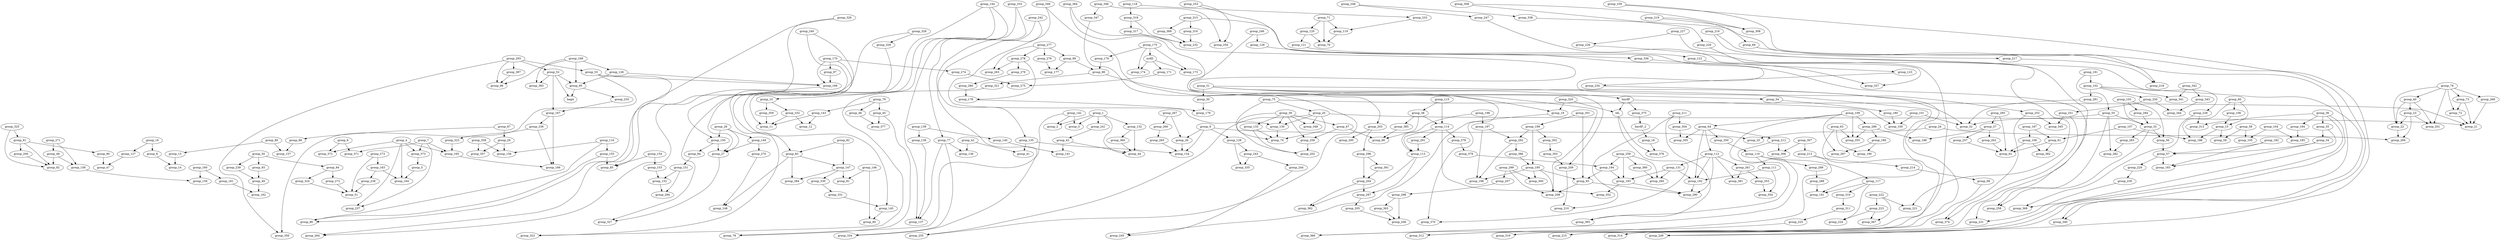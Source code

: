digraph g
{

  /* list of nodes */
  "I4L";
  "bnrdF";
  "bnrdF_2";
  "group_1";
  "group_10";
  "group_100";
  "group_101";
  "group_102";
  "group_103";
  "group_104";
  "group_105";
  "group_106";
  "group_107";
  "group_108";
  "group_109";
  "group_11";
  "group_110";
  "group_111";
  "group_112";
  "group_113";
  "group_114";
  "group_115";
  "group_116";
  "group_117";
  "group_118";
  "group_119";
  "group_12";
  "group_120";
  "group_121";
  "group_122";
  "group_123";
  "group_126";
  "group_127";
  "group_128";
  "group_129";
  "group_13";
  "group_130";
  "group_131";
  "group_132";
  "group_133";
  "group_134";
  "group_135";
  "group_136";
  "group_137";
  "group_138";
  "group_139";
  "group_14";
  "group_140";
  "group_141";
  "group_142";
  "group_143";
  "group_144";
  "group_145";
  "group_146";
  "group_147";
  "group_148";
  "group_149";
  "group_15";
  "group_150";
  "group_151";
  "group_152";
  "group_153";
  "group_154";
  "group_155";
  "group_156";
  "group_157";
  "group_158";
  "group_159";
  "group_16";
  "group_160";
  "group_161";
  "group_162";
  "group_163";
  "group_164";
  "group_165";
  "group_166";
  "group_167";
  "group_168";
  "group_169";
  "group_170";
  "group_171";
  "group_173";
  "group_174";
  "group_175";
  "group_176";
  "group_177";
  "group_178";
  "group_179";
  "group_18";
  "group_180";
  "group_181";
  "group_182";
  "group_183";
  "group_184";
  "group_185";
  "group_186";
  "group_187";
  "group_188";
  "group_189";
  "group_19";
  "group_190";
  "group_191";
  "group_192";
  "group_193";
  "group_194";
  "group_195";
  "group_196";
  "group_197";
  "group_198";
  "group_199";
  "group_2";
  "group_20";
  "group_200";
  "group_201";
  "group_202";
  "group_203";
  "group_204";
  "group_205";
  "group_206";
  "group_207";
  "group_208";
  "group_209";
  "group_21";
  "group_210";
  "group_211";
  "group_212";
  "group_213";
  "group_214";
  "group_215";
  "group_216";
  "group_217";
  "group_218";
  "group_219";
  "group_22";
  "group_220";
  "group_221";
  "group_222";
  "group_223";
  "group_224";
  "group_225";
  "group_226";
  "group_227";
  "group_228";
  "group_229";
  "group_23";
  "group_230";
  "group_231";
  "group_232";
  "group_233";
  "group_234";
  "group_235";
  "group_236";
  "group_237";
  "group_238";
  "group_239";
  "group_24";
  "group_240";
  "group_241";
  "group_242";
  "group_243";
  "group_244";
  "group_245";
  "group_246";
  "group_247";
  "group_248";
  "group_249";
  "group_25";
  "group_250";
  "group_251";
  "group_252";
  "group_253";
  "group_254";
  "group_255";
  "group_256";
  "group_257";
  "group_258";
  "group_259";
  "group_26";
  "group_260";
  "group_261";
  "group_262";
  "group_263";
  "group_264";
  "group_265";
  "group_266";
  "group_267";
  "group_268";
  "group_269";
  "group_27";
  "group_270";
  "group_271";
  "group_272";
  "group_273";
  "group_274";
  "group_275";
  "group_276";
  "group_277";
  "group_278";
  "group_279";
  "group_28";
  "group_280";
  "group_281";
  "group_282";
  "group_283";
  "group_284";
  "group_285";
  "group_286";
  "group_287";
  "group_288";
  "group_289";
  "group_29";
  "group_290";
  "group_291";
  "group_292";
  "group_293";
  "group_294";
  "group_295";
  "group_296";
  "group_297";
  "group_298";
  "group_299";
  "group_3";
  "group_30";
  "group_300";
  "group_301";
  "group_302";
  "group_303";
  "group_304";
  "group_305";
  "group_306";
  "group_307";
  "group_308";
  "group_309";
  "group_31";
  "group_310";
  "group_311";
  "group_312";
  "group_313";
  "group_314";
  "group_315";
  "group_316";
  "group_317";
  "group_318";
  "group_319";
  "group_32";
  "group_320";
  "group_321";
  "group_322";
  "group_323";
  "group_324";
  "group_325";
  "group_326";
  "group_327";
  "group_328";
  "group_329";
  "group_33";
  "group_330";
  "group_331";
  "group_332";
  "group_333";
  "group_334";
  "group_335";
  "group_336";
  "group_337";
  "group_338";
  "group_339";
  "group_34";
  "group_340";
  "group_341";
  "group_342";
  "group_343";
  "group_344";
  "group_345";
  "group_346";
  "group_347";
  "group_348";
  "group_349";
  "group_35";
  "group_350";
  "group_352";
  "group_353";
  "group_354";
  "group_355";
  "group_356";
  "group_357";
  "group_358";
  "group_359";
  "group_36";
  "group_360";
  "group_361";
  "group_362";
  "group_363";
  "group_364";
  "group_365";
  "group_366";
  "group_367";
  "group_368";
  "group_369";
  "group_37";
  "group_370";
  "group_371";
  "group_372";
  "group_373";
  "group_374";
  "group_375";
  "group_376";
  "group_377";
  "group_378";
  "group_379";
  "group_38";
  "group_380";
  "group_381";
  "group_382";
  "group_383";
  "group_384";
  "group_385";
  "group_386";
  "group_387";
  "group_39";
  "group_4";
  "group_40";
  "group_41";
  "group_42";
  "group_43";
  "group_44";
  "group_45";
  "group_46";
  "group_47";
  "group_48";
  "group_49";
  "group_5";
  "group_50";
  "group_51";
  "group_52";
  "group_53";
  "group_54";
  "group_55";
  "group_56";
  "group_57";
  "group_58";
  "group_59";
  "group_6";
  "group_60";
  "group_61";
  "group_62";
  "group_63";
  "group_64";
  "group_65";
  "group_66";
  "group_67";
  "group_68";
  "group_69";
  "group_7";
  "group_70";
  "group_71";
  "group_72";
  "group_73";
  "group_74";
  "group_75";
  "group_76";
  "group_77";
  "group_78";
  "group_79";
  "group_8";
  "group_80";
  "group_81";
  "group_82";
  "group_83";
  "group_84";
  "group_85";
  "group_86";
  "group_87";
  "group_88";
  "group_89";
  "group_9";
  "group_90";
  "group_91";
  "group_92";
  "group_93";
  "group_94";
  "group_95";
  "group_96";
  "group_97";
  "group_98";
  "group_99";
  "hegA";
  "nrdD";

  /* list of edges */
  "I4L" -> "group_370" [weight = "0.666666666666667"];
  "I4L" -> "group_376" [weight = "1"];
  "bnrdF" -> "I4L" [weight = "1"];
  "bnrdF_2" -> "group_18" [weight = "1"];
  "bnrdF" -> "group_100" [weight = "1"];
  "bnrdF" -> "group_375" [weight = "1"];
  "group_101" -> "group_100" [weight = "3"];
  "group_101" -> "group_32" [weight = "0.272727272727273"];
  "group_102" -> "group_250" [weight = "0.666666666666667"];
  "group_102" -> "group_281" [weight = "3"];
  "group_102" -> "group_340" [weight = "0.5"];
  "group_102" -> "group_341" [weight = "2"];
  "group_103" -> "group_284" [weight = "3"];
  "group_103" -> "group_33" [weight = "2"];
  "group_103" -> "group_56" [weight = "0.6"];
  "group_104" -> "group_105" [weight = "3"];
  "group_104" -> "group_185" [weight = "0.375"];
  "group_106" -> "group_15" [weight = "3"];
  "group_107" -> "group_186" [weight = "3"];
  "group_107" -> "group_61" [weight = "0.375"];
  "group_108" -> "group_382" [weight = "2"];
  "group_108" -> "group_62" [weight = "0.461538461538462"];
  "group_109" -> "group_286" [weight = "3"];
  "group_109" -> "group_287" [weight = "3"];
  "group_109" -> "group_355" [weight = "2"];
  "group_109" -> "group_365" [weight = "0.666666666666667"];
  "group_109" -> "group_64" [weight = "0.666666666666667"];
  "group_10" -> "group_332" [weight = "0.5"];
  "group_10" -> "group_359" [weight = "2"];
  "group_110" -> "group_111" [weight = "0.75"];
  "group_110" -> "group_117" [weight = "0.428571428571429"];
  "group_110" -> "group_289" [weight = "3"];
  "group_111" -> "group_192" [weight = "3"];
  "group_111" -> "group_354" [weight = "1"];
  "group_112" -> "group_131" [weight = "1"];
  "group_112" -> "group_192" [weight = "3"];
  "group_112" -> "group_261" [weight = "2"];
  "group_112" -> "group_290" [weight = "3"];
  "group_112" -> "group_381" [weight = "2"];
  "group_113" -> "group_297" [weight = "0.666666666666667"];
  "group_113" -> "group_362" [weight = "0.666666666666667"];
  "group_114" -> "group_113" [weight = "0.75"];
  "group_114" -> "group_291" [weight = "3"];
  "group_114" -> "group_352" [weight = "2"];
  "group_114" -> "group_378" [weight = "2"];
  "group_115" -> "group_114" [weight = "3"];
  "group_115" -> "group_38" [weight = "0.666666666666667"];
  "group_116" -> "group_155" [weight = "1.2"];
  "group_116" -> "group_156" [weight = "0.214285714285714"];
  "group_116" -> "group_86" [weight = "0.260869565217391"];
  "group_117" -> "group_191" [weight = "0.428571428571429"];
  "group_117" -> "group_224" [weight = "0.5"];
  "group_117" -> "group_310" [weight = "0.5"];
  "group_118" -> "group_233" [weight = "0.5"];
  "group_118" -> "group_318" [weight = "0.5"];
  "group_119" -> "group_70" [weight = "0.666666666666667"];
  "group_120" -> "group_121" [weight = "0.5"];
  "group_120" -> "group_70" [weight = "1"];
  "group_121" -> "group_122" [weight = "0.5"];
  "group_122" -> "group_123" [weight = "0.5"];
  "group_123" -> "group_234" [weight = "0.5"];
  "group_126" -> "group_169" [weight = "0.5"];
  "group_126" -> "group_95" [weight = "0.428571428571429"];
  "group_127" -> "group_47" [weight = "0.214285714285714"];
  "group_128" -> "group_243" [weight = "0.666666666666667"];
  "group_128" -> "group_335" [weight = "2"];
  "group_129" -> "group_336" [weight = "0.5"];
  "group_130" -> "group_74" [weight = "2"];
  "group_131" -> "group_192" [weight = "3"];
  "group_131" -> "group_193" [weight = "3"];
  "group_131" -> "group_260" [weight = "1"];
  "group_132" -> "group_360" [weight = "1"];
  "group_132" -> "group_44" [weight = "3"];
  "group_133" -> "group_202" [weight = "0.75"];
  "group_133" -> "group_74" [weight = "0.6"];
  "group_135" -> "group_134" [weight = "0.214285714285714"];
  "group_135" -> "group_41" [weight = "3"];
  "group_138" -> "group_137" [weight = "0.214285714285714"];
  "group_139" -> "group_138" [weight = "3"];
  "group_139" -> "group_140" [weight = "0.214285714285714"];
  "group_13" -> "group_14" [weight = "3"];
  "group_140" -> "group_141" [weight = "3"];
  "group_142" -> "group_2" [weight = "1"];
  "group_142" -> "group_3" [weight = "3"];
  "group_142" -> "group_78" [weight = "0.214285714285714"];
  "group_143" -> "group_11" [weight = "0.272727272727273"];
  "group_143" -> "group_12" [weight = "1"];
  "group_144" -> "group_10" [weight = "0.4"];
  "group_144" -> "group_11" [weight = "0.461538461538462"];
  "group_144" -> "group_145" [weight = "0.214285714285714"];
  "group_145" -> "group_80" [weight = "0.375"];
  "group_146" -> "group_80" [weight = "3"];
  "group_146" -> "group_81" [weight = "0.375"];
  "group_147" -> "group_330" [weight = "0.5"];
  "group_147" -> "group_384" [weight = "2"];
  "group_147" -> "group_81" [weight = "3"];
  "group_149" -> "group_27" [weight = "0.545454545454546"];
  "group_149" -> "group_270" [weight = "3"];
  "group_150" -> "group_27" [weight = "3"];
  "group_150" -> "group_84" [weight = "0.214285714285714"];
  "group_151" -> "group_152" [weight = "0.230769230769231"];
  "group_151" -> "group_294" [weight = "3"];
  "group_152" -> "group_294" [weight = "3"];
  "group_153" -> "group_152" [weight = "3"];
  "group_154" -> "group_153" [weight = "3"];
  "group_154" -> "group_85" [weight = "3"];
  "group_155" -> "group_85" [weight = "3"];
  "group_155" -> "group_86" [weight = "0.545454545454546"];
  "group_158" -> "group_159" [weight = "0.214285714285714"];
  "group_15" -> "group_186" [weight = "2"];
  "group_15" -> "group_59" [weight = "3"];
  "group_160" -> "group_159" [weight = "3"];
  "group_160" -> "group_161" [weight = "0.214285714285714"];
  "group_161" -> "group_162" [weight = "0.214285714285714"];
  "group_163" -> "group_164" [weight = "3"];
  "group_163" -> "group_238" [weight = "0.5"];
  "group_165" -> "group_166" [weight = "0.375"];
  "group_167" -> "group_166" [weight = "3"];
  "group_167" -> "group_236" [weight = "0.4"];
  "group_168" -> "group_126" [weight = "3"];
  "group_168" -> "group_383" [weight = "2"];
  "group_168" -> "group_95" [weight = "3"];
  "group_168" -> "group_96" [weight = "0.428571428571429"];
  "group_169" -> "group_264" [weight = "0.666666666666667"];
  "group_16" -> "group_127" [weight = "0.214285714285714"];
  "group_16" -> "group_8" [weight = "3"];
  "group_170" -> "group_169" [weight = "0.5"];
  "group_170" -> "group_274" [weight = "0.375"];
  "group_170" -> "group_322" [weight = "0.5"];
  "group_170" -> "group_97" [weight = "3"];
  "group_171" -> "group_275" [weight = "3"];
  "group_175" -> "group_173" [weight = "2"];
  "group_175" -> "group_174" [weight = "3"];
  "group_175" -> "group_176" [weight = "0.375"];
  "group_175" -> "nrdD" [weight = "3"];
  "group_176" -> "group_98" [weight = "3"];
  "group_178" -> "group_179" [weight = "0.375"];
  "group_180" -> "group_100" [weight = "3"];
  "group_181" -> "group_102" [weight = "3"];
  "group_181" -> "group_55" [weight = "0.6"];
  "group_182" -> "group_183" [weight = "0.6"];
  "group_182" -> "group_57" [weight = "3"];
  "group_184" -> "group_185" [weight = "3"];
  "group_187" -> "group_108" [weight = "0.6"];
  "group_187" -> "group_61" [weight = "3"];
  "group_189" -> "group_190" [weight = "0.6"];
  "group_189" -> "group_287" [weight = "3"];
  "group_18" -> "group_376" [weight = "1"];
  "group_192" -> "group_290" [weight = "1"];
  "group_193" -> "group_290" [weight = "1"];
  "group_193" -> "group_352" [weight = "2"];
  "group_194" -> "group_193" [weight = "3"];
  "group_194" -> "group_65" [weight = "0.75"];
  "group_195" -> "group_196" [weight = "3"];
  "group_195" -> "group_208" [weight = "2"];
  "group_195" -> "group_300" [weight = "2"];
  "group_195" -> "group_65" [weight = "3"];
  "group_197" -> "group_196" [weight = "3"];
  "group_197" -> "group_292" [weight = "0.6"];
  "group_198" -> "group_113" [weight = "0.6"];
  "group_198" -> "group_197" [weight = "3"];
  "group_199" -> "group_195" [weight = "3"];
  "group_199" -> "group_292" [weight = "3"];
  "group_199" -> "group_302" [weight = "2"];
  "group_19" -> "group_370" [weight = "0.666666666666667"];
  "group_1" -> "group_132" [weight = "0.75"];
  "group_1" -> "group_2" [weight = "1"];
  "group_1" -> "group_241" [weight = "0.5"];
  "group_1" -> "group_3" [weight = "0.272727272727273"];
  "group_1" -> "group_44" [weight = "0.75"];
  "group_200" -> "group_92" [weight = "0.545454545454546"];
  "group_203" -> "group_295" [weight = "2"];
  "group_203" -> "group_296" [weight = "0.5"];
  "group_204" -> "group_297" [weight = "2"];
  "group_204" -> "group_362" [weight = "0.666666666666667"];
  "group_205" -> "group_206" [weight = "0.5"];
  "group_207" -> "group_298" [weight = "0.5"];
  "group_209" -> "group_210" [weight = "0.5"];
  "group_20" -> "group_130" [weight = "0.666666666666667"];
  "group_20" -> "group_21" [weight = "2"];
  "group_20" -> "group_255" [weight = "0.5"];
  "group_20" -> "group_348" [weight = "2"];
  "group_20" -> "group_74" [weight = "3"];
  "group_211" -> "group_210" [weight = "0.5"];
  "group_211" -> "group_304" [weight = "2"];
  "group_211" -> "group_365" [weight = "0.666666666666667"];
  "group_212" -> "group_306" [weight = "2"];
  "group_212" -> "group_366" [weight = "0.666666666666667"];
  "group_213" -> "group_214" [weight = "0.5"];
  "group_213" -> "group_366" [weight = "0.666666666666667"];
  "group_214" -> "group_68" [weight = "0.5"];
  "group_216" -> "group_215" [weight = "0.5"];
  "group_216" -> "group_217" [weight = "0.5"];
  "group_217" -> "group_218" [weight = "0.5"];
  "group_219" -> "group_308" [weight = "0.5"];
  "group_219" -> "group_69" [weight = "0.5"];
  "group_220" -> "group_221" [weight = "0.5"];
  "group_222" -> "group_221" [weight = "0.5"];
  "group_222" -> "group_223" [weight = "2"];
  "group_222" -> "group_367" [weight = "0.666666666666667"];
  "group_223" -> "group_224" [weight = "0.5"];
  "group_223" -> "group_367" [weight = "0.666666666666667"];
  "group_225" -> "group_312" [weight = "0.5"];
  "group_226" -> "group_312" [weight = "0.5"];
  "group_227" -> "group_226" [weight = "0.5"];
  "group_227" -> "group_228" [weight = "0.5"];
  "group_228" -> "group_313" [weight = "2"];
  "group_228" -> "group_368" [weight = "0.666666666666667"];
  "group_229" -> "group_230" [weight = "0.5"];
  "group_22" -> "group_269" [weight = "2"];
  "group_230" -> "group_231" [weight = "0.5"];
  "group_233" -> "group_119" [weight = "0.5"];
  "group_234" -> "group_319" [weight = "0.5"];
  "group_235" -> "group_167" [weight = "0.5"];
  "group_236" -> "group_166" [weight = "2"];
  "group_236" -> "group_323" [weight = "0.5"];
  "group_238" -> "group_51" [weight = "0.5"];
  "group_239" -> "group_49" [weight = "0.5"];
  "group_23" -> "group_201" [weight = "3"];
  "group_23" -> "group_22" [weight = "2"];
  "group_23" -> "group_269" [weight = "0.461538461538462"];
  "group_240" -> "group_150" [weight = "0.5"];
  "group_240" -> "group_27" [weight = "0.5"];
  "group_241" -> "group_43" [weight = "0.5"];
  "group_242" -> "group_135" [weight = "0.5"];
  "group_242" -> "group_334" [weight = "0.5"];
  "group_243" -> "group_244" [weight = "0.5"];
  "group_243" -> "group_335" [weight = "2"];
  "group_244" -> "group_245" [weight = "0.5"];
  "group_246" -> "group_129" [weight = "0.5"];
  "group_246" -> "group_245" [weight = "0.5"];
  "group_247" -> "group_337" [weight = "0.5"];
  "group_248" -> "group_247" [weight = "0.5"];
  "group_248" -> "group_338" [weight = "0.5"];
  "group_24" -> "group_25" [weight = "0.375"];
  "group_24" -> "group_269" [weight = "3"];
  "group_250" -> "group_251" [weight = "0.5"];
  "group_250" -> "group_344" [weight = "2"];
  "group_251" -> "group_345" [weight = "2"];
  "group_251" -> "group_374" [weight = "0.666666666666667"];
  "group_252" -> "group_345" [weight = "2"];
  "group_252" -> "group_374" [weight = "0.666666666666667"];
  "group_253" -> "group_252" [weight = "0.5"];
  "group_253" -> "group_254" [weight = "0.5"];
  "group_256" -> "group_202" [weight = "3"];
  "group_257" -> "group_62" [weight = "0.75"];
  "group_259" -> "group_193" [weight = "2"];
  "group_259" -> "group_194" [weight = "2"];
  "group_259" -> "group_260" [weight = "2"];
  "group_259" -> "group_380" [weight = "2"];
  "group_261" -> "group_353" [weight = "1"];
  "group_261" -> "group_381" [weight = "2"];
  "group_262" -> "group_62" [weight = "1"];
  "group_265" -> "group_134" [weight = "1"];
  "group_266" -> "group_265" [weight = "1"];
  "group_267" -> "group_26" [weight = "1"];
  "group_267" -> "group_266" [weight = "1"];
  "group_268" -> "group_21" [weight = "3"];
  "group_26" -> "group_134" [weight = "3"];
  "group_270" -> "group_148" [weight = "0.375"];
  "group_271" -> "group_158" [weight = "0.375"];
  "group_271" -> "group_48" [weight = "3"];
  "group_272" -> "group_51" [weight = "0.375"];
  "group_273" -> "group_163" [weight = "0.375"];
  "group_273" -> "group_51" [weight = "3"];
  "group_274" -> "group_275" [weight = "3"];
  "group_276" -> "group_177" [weight = "3"];
  "group_277" -> "group_263" [weight = "1"];
  "group_277" -> "group_276" [weight = "3"];
  "group_277" -> "group_278" [weight = "0.6"];
  "group_277" -> "group_99" [weight = "1"];
  "group_278" -> "group_178" [weight = "1"];
  "group_278" -> "group_263" [weight = "1"];
  "group_278" -> "group_279" [weight = "3"];
  "group_279" -> "group_280" [weight = "0.6"];
  "group_27" -> "group_327" [weight = "0.5"];
  "group_280" -> "group_178" [weight = "3"];
  "group_281" -> "group_32" [weight = "0.6"];
  "group_283" -> "group_282" [weight = "3"];
  "group_284" -> "group_33" [weight = "3"];
  "group_285" -> "group_37" [weight = "3"];
  "group_285" -> "group_62" [weight = "3"];
  "group_286" -> "group_188" [weight = "3"];
  "group_286" -> "group_189" [weight = "0.75"];
  "group_286" -> "group_355" [weight = "2"];
  "group_288" -> "group_191" [weight = "3"];
  "group_289" -> "group_288" [weight = "3"];
  "group_28" -> "group_149" [weight = "1.2"];
  "group_28" -> "group_150" [weight = "3"];
  "group_28" -> "group_27" [weight = "2"];
  "group_291" -> "group_113" [weight = "3"];
  "group_292" -> "group_196" [weight = "3"];
  "group_292" -> "group_386" [weight = "1"];
  "group_293" -> "group_356" [weight = "0.666666666666667"];
  "group_293" -> "group_387" [weight = "1"];
  "group_293" -> "group_52" [weight = "3"];
  "group_293" -> "group_53" [weight = "0.857142857142857"];
  "group_293" -> "group_96" [weight = "3"];
  "group_296" -> "group_204" [weight = "2"];
  "group_296" -> "group_361" [weight = "0.666666666666667"];
  "group_297" -> "group_205" [weight = "0.5"];
  "group_298" -> "group_206" [weight = "2"];
  "group_298" -> "group_363" [weight = "0.666666666666667"];
  "group_299" -> "group_207" [weight = "0.5"];
  "group_299" -> "group_208" [weight = "2"];
  "group_299" -> "group_300" [weight = "2"];
  "group_29" -> "group_156" [weight = "3"];
  "group_29" -> "group_357" [weight = "2"];
  "group_301" -> "group_199" [weight = "2"];
  "group_301" -> "group_65" [weight = "2"];
  "group_302" -> "group_303" [weight = "2"];
  "group_303" -> "group_209" [weight = "2"];
  "group_304" -> "group_305" [weight = "2"];
  "group_307" -> "group_213" [weight = "2"];
  "group_307" -> "group_306" [weight = "2"];
  "group_309" -> "group_220" [weight = "0.5"];
  "group_309" -> "group_308" [weight = "0.5"];
  "group_30" -> "group_179" [weight = "3"];
  "group_310" -> "group_311" [weight = "0.5"];
  "group_311" -> "group_225" [weight = "0.5"];
  "group_315" -> "group_231" [weight = "0.5"];
  "group_315" -> "group_316" [weight = "2"];
  "group_315" -> "group_369" [weight = "0.666666666666667"];
  "group_316" -> "group_232" [weight = "2"];
  "group_317" -> "group_232" [weight = "2"];
  "group_318" -> "group_232" [weight = "0.666666666666667"];
  "group_318" -> "group_317" [weight = "2"];
  "group_31" -> "bnrdF" [weight = "1"];
  "group_31" -> "group_30" [weight = "3"];
  "group_31" -> "group_319" [weight = "0.5"];
  "group_31" -> "group_32" [weight = "1"];
  "group_31" -> "group_54" [weight = "0.375"];
  "group_320" -> "I4L" [weight = "2"];
  "group_320" -> "group_19" [weight = "2"];
  "group_321" -> "group_322" [weight = "0.5"];
  "group_323" -> "group_165" [weight = "0.5"];
  "group_324" -> "group_51" [weight = "0.5"];
  "group_325" -> "group_91" [weight = "2"];
  "group_325" -> "group_92" [weight = "2"];
  "group_326" -> "group_85" [weight = "0.5"];
  "group_326" -> "group_86" [weight = "0.5"];
  "group_328" -> "group_327" [weight = "0.5"];
  "group_328" -> "group_329" [weight = "0.5"];
  "group_329" -> "group_83" [weight = "0.5"];
  "group_330" -> "group_331" [weight = "0.5"];
  "group_331" -> "group_145" [weight = "0.5"];
  "group_332" -> "group_11" [weight = "1"];
  "group_332" -> "group_12" [weight = "1"];
  "group_333" -> "group_137" [weight = "0.5"];
  "group_333" -> "group_77" [weight = "0.5"];
  "group_336" -> "group_337" [weight = "0.5"];
  "group_338" -> "group_249" [weight = "0.5"];
  "group_339" -> "group_249" [weight = "0.5"];
  "group_339" -> "group_340" [weight = "0.5"];
  "group_33" -> "group_258" [weight = "0.75"];
  "group_33" -> "group_283" [weight = "3"];
  "group_33" -> "group_56" [weight = "1"];
  "group_342" -> "group_341" [weight = "2"];
  "group_342" -> "group_343" [weight = "2"];
  "group_343" -> "group_344" [weight = "2"];
  "group_346" -> "group_254" [weight = "0.5"];
  "group_346" -> "group_347" [weight = "0.5"];
  "group_347" -> "group_255" [weight = "0.5"];
  "group_349" -> "group_130" [weight = "0.666666666666667"];
  "group_349" -> "group_203" [weight = "0.666666666666667"];
  "group_34" -> "group_183" [weight = "0.375"];
  "group_34" -> "group_57" [weight = "0.5"];
  "group_350" -> "group_110" [weight = "0.75"];
  "group_353" -> "group_354" [weight = "1"];
  "group_358" -> "group_156" [weight = "2"];
  "group_358" -> "group_357" [weight = "2"];
  "group_359" -> "group_11" [weight = "2"];
  "group_35" -> "group_314" [weight = "0.5"];
  "group_35" -> "group_34" [weight = "3"];
  "group_360" -> "group_44" [weight = "1"];
  "group_361" -> "group_204" [weight = "0.666666666666667"];
  "group_363" -> "group_206" [weight = "0.666666666666667"];
  "group_364" -> "group_208" [weight = "0.666666666666667"];
  "group_364" -> "group_209" [weight = "0.666666666666667"];
  "group_369" -> "group_232" [weight = "0.666666666666667"];
  "group_36" -> "group_184" [weight = "0.375"];
  "group_36" -> "group_313" [weight = "2"];
  "group_36" -> "group_314" [weight = "0.5"];
  "group_36" -> "group_35" [weight = "3"];
  "group_36" -> "group_368" [weight = "0.666666666666667"];
  "group_373" -> "group_5" [weight = "2"];
  "group_375" -> "bnrdF_2" [weight = "1"];
  "group_378" -> "group_379" [weight = "2"];
  "group_379" -> "group_194" [weight = "2"];
  "group_37" -> "group_188" [weight = "0.375"];
  "group_37" -> "group_257" [weight = "0.75"];
  "group_37" -> "group_262" [weight = "1"];
  "group_380" -> "group_260" [weight = "2"];
  "group_385" -> "group_66" [weight = "1"];
  "group_386" -> "group_195" [weight = "1"];
  "group_387" -> "group_96" [weight = "1"];
  "group_38" -> "group_114" [weight = "3"];
  "group_38" -> "group_385" [weight = "1"];
  "group_38" -> "group_66" [weight = "3"];
  "group_39" -> "group_130" [weight = "2"];
  "group_39" -> "group_133" [weight = "3"];
  "group_39" -> "group_202" [weight = "0.75"];
  "group_39" -> "group_256" [weight = "0.666666666666667"];
  "group_39" -> "group_348" [weight = "2"];
  "group_39" -> "group_67" [weight = "3"];
  "group_40" -> "group_201" [weight = "3"];
  "group_40" -> "group_22" [weight = "2"];
  "group_40" -> "group_23" [weight = "3"];
  "group_42" -> "group_136" [weight = "3"];
  "group_42" -> "group_41" [weight = "0.375"];
  "group_43" -> "group_141" [weight = "3"];
  "group_43" -> "group_44" [weight = "0.375"];
  "group_45" -> "group_377" [weight = "1"];
  "group_45" -> "group_78" [weight = "0.214285714285714"];
  "group_46" -> "group_377" [weight = "1"];
  "group_48" -> "group_158" [weight = "0.5"];
  "group_48" -> "group_92" [weight = "3"];
  "group_49" -> "group_162" [weight = "3"];
  "group_4" -> "group_164" [weight = "3"];
  "group_4" -> "group_165" [weight = "3"];
  "group_4" -> "group_237" [weight = "0.666666666666667"];
  "group_4" -> "group_372" [weight = "2"];
  "group_4" -> "group_373" [weight = "1"];
  "group_50" -> "group_239" [weight = "0.5"];
  "group_50" -> "group_93" [weight = "3"];
  "group_50" -> "group_94" [weight = "0.214285714285714"];
  "group_52" -> "group_167" [weight = "3"];
  "group_52" -> "group_383" [weight = "2"];
  "group_52" -> "group_95" [weight = "0.666666666666667"];
  "group_52" -> "hegA" [weight = "3"];
  "group_53" -> "group_169" [weight = "0.857142857142857"];
  "group_53" -> "group_264" [weight = "0.666666666666667"];
  "group_53" -> "group_356" [weight = "0.666666666666667"];
  "group_54" -> "group_180" [weight = "0.375"];
  "group_55" -> "group_258" [weight = "0.75"];
  "group_55" -> "group_282" [weight = "3"];
  "group_55" -> "group_32" [weight = "1"];
  "group_55" -> "group_33" [weight = "1"];
  "group_56" -> "group_57" [weight = "3"];
  "group_57" -> "group_183" [weight = "1"];
  "group_57" -> "group_229" [weight = "0.5"];
  "group_58" -> "group_105" [weight = "3"];
  "group_58" -> "group_59" [weight = "0.375"];
  "group_5" -> "group_164" [weight = "2"];
  "group_60" -> "group_106" [weight = "3"];
  "group_60" -> "group_15" [weight = "1"];
  "group_60" -> "group_186" [weight = "0.461538461538462"];
  "group_61" -> "group_382" [weight = "2"];
  "group_61" -> "group_62" [weight = "2"];
  "group_63" -> "group_190" [weight = "3"];
  "group_63" -> "group_191" [weight = "0.375"];
  "group_63" -> "group_355" [weight = "1"];
  "group_64" -> "group_112" [weight = "3"];
  "group_64" -> "group_192" [weight = "0.6"];
  "group_64" -> "group_212" [weight = "0.5"];
  "group_64" -> "group_305" [weight = "2"];
  "group_64" -> "group_350" [weight = "0.75"];
  "group_65" -> "group_208" [weight = "2"];
  "group_65" -> "group_290" [weight = "3"];
  "group_67" -> "group_256" [weight = "0.545454545454546"];
  "group_67" -> "group_66" [weight = "0.461538461538462"];
  "group_68" -> "group_215" [weight = "0.5"];
  "group_69" -> "group_218" [weight = "0.5"];
  "group_6" -> "group_371" [weight = "2"];
  "group_6" -> "group_372" [weight = "2"];
  "group_71" -> "group_119" [weight = "2"];
  "group_71" -> "group_120" [weight = "1"];
  "group_71" -> "group_70" [weight = "2"];
  "group_72" -> "group_21" [weight = "0.666666666666667"];
  "group_73" -> "group_21" [weight = "2"];
  "group_73" -> "group_72" [weight = "1"];
  "group_75" -> "group_20" [weight = "3"];
  "group_75" -> "group_21" [weight = "0.461538461538462"];
  "group_75" -> "group_74" [weight = "3"];
  "group_76" -> "group_201" [weight = "1.5"];
  "group_76" -> "group_22" [weight = "2"];
  "group_76" -> "group_268" [weight = "3"];
  "group_76" -> "group_40" [weight = "0.666666666666667"];
  "group_76" -> "group_72" [weight = "2"];
  "group_76" -> "group_73" [weight = "0.666666666666667"];
  "group_77" -> "group_136" [weight = "3"];
  "group_77" -> "group_137" [weight = "0.375"];
  "group_77" -> "group_334" [weight = "0.5"];
  "group_79" -> "group_143" [weight = "0.214285714285714"];
  "group_79" -> "group_45" [weight = "3"];
  "group_79" -> "group_46" [weight = "1"];
  "group_7" -> "group_165" [weight = "0.333333333333333"];
  "group_7" -> "group_237" [weight = "0.666666666666667"];
  "group_7" -> "group_371" [weight = "2"];
  "group_7" -> "group_373" [weight = "1"];
  "group_82" -> "group_147" [weight = "3"];
  "group_82" -> "group_83" [weight = "0.461538461538462"];
  "group_83" -> "group_147" [weight = "0.5"];
  "group_83" -> "group_148" [weight = "0.375"];
  "group_83" -> "group_384" [weight = "2"];
  "group_84" -> "group_151" [weight = "0.214285714285714"];
  "group_87" -> "group_29" [weight = "3"];
  "group_87" -> "group_88" [weight = "0.214285714285714"];
  "group_88" -> "group_157" [weight = "3"];
  "group_89" -> "group_13" [weight = "0.214285714285714"];
  "group_89" -> "group_157" [weight = "3"];
  "group_8" -> "group_14" [weight = "0.214285714285714"];
  "group_90" -> "group_47" [weight = "3"];
  "group_91" -> "group_200" [weight = "0.545454545454546"];
  "group_91" -> "group_90" [weight = "0.214285714285714"];
  "group_91" -> "group_92" [weight = "0.428571428571429"];
  "group_93" -> "group_49" [weight = "3"];
  "group_94" -> "group_272" [weight = "3"];
  "group_94" -> "group_324" [weight = "0.5"];
  "group_95" -> "group_235" [weight = "0.5"];
  "group_95" -> "hegA" [weight = "3"];
  "group_97" -> "group_169" [weight = "3"];
  "group_98" -> "group_19" [weight = "0.5"];
  "group_98" -> "group_321" [weight = "0.5"];
  "group_99" -> "group_177" [weight = "0.6"];
  "group_99" -> "group_98" [weight = "0.375"];
  "group_9" -> "group_128" [weight = "0.5"];
  "group_9" -> "group_134" [weight = "0.5"];
  "group_9" -> "group_25" [weight = "3"];
  "group_9" -> "group_26" [weight = "0.375"];
  "nrdD" -> "group_171" [weight = "0.375"];
  "nrdD" -> "group_173" [weight = "2"];
  "nrdD" -> "group_174" [weight = "3"];
}
